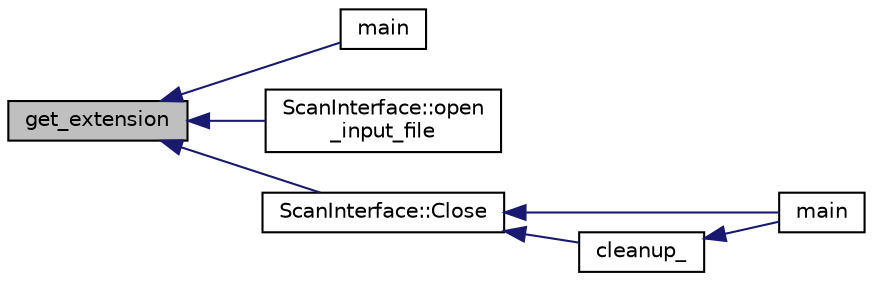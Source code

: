digraph "get_extension"
{
  edge [fontname="Helvetica",fontsize="10",labelfontname="Helvetica",labelfontsize="10"];
  node [fontname="Helvetica",fontsize="10",shape=record];
  rankdir="LR";
  Node1 [label="get_extension",height=0.2,width=0.4,color="black", fillcolor="grey75", style="filled", fontcolor="black"];
  Node1 -> Node2 [dir="back",color="midnightblue",fontsize="10",style="solid",fontname="Helvetica"];
  Node2 [label="main",height=0.2,width=0.4,color="black", fillcolor="white", style="filled",URL="$d7/d75/head_reader_8cpp.html#a0ddf1224851353fc92bfbff6f499fa97"];
  Node1 -> Node3 [dir="back",color="midnightblue",fontsize="10",style="solid",fontname="Helvetica"];
  Node3 [label="ScanInterface::open\l_input_file",height=0.2,width=0.4,color="black", fillcolor="white", style="filled",URL="$d7/dfc/class_scan_interface.html#a42f2cb63a5289a13b8bae2af420838a9",tooltip="Open a new binary input file for reading. "];
  Node1 -> Node4 [dir="back",color="midnightblue",fontsize="10",style="solid",fontname="Helvetica"];
  Node4 [label="ScanInterface::Close",height=0.2,width=0.4,color="black", fillcolor="white", style="filled",URL="$d7/dfc/class_scan_interface.html#ab1729015d477d835de9bd5de45802daa",tooltip="Shutdown cleanly. "];
  Node4 -> Node5 [dir="back",color="midnightblue",fontsize="10",style="solid",fontname="Helvetica"];
  Node5 [label="main",height=0.2,width=0.4,color="black", fillcolor="white", style="filled",URL="$d9/d0e/event_reader_8cpp.html#a0ddf1224851353fc92bfbff6f499fa97"];
  Node4 -> Node6 [dir="back",color="midnightblue",fontsize="10",style="solid",fontname="Helvetica"];
  Node6 [label="cleanup_",height=0.2,width=0.4,color="black", fillcolor="white", style="filled",URL="$d1/dd5/utkscanor_8cpp.html#ae3c5fd76d5f5264e28ad6fca64e90de5",tooltip="Catch the exit call from scanor and clean up c++ objects CRT. "];
  Node6 -> Node5 [dir="back",color="midnightblue",fontsize="10",style="solid",fontname="Helvetica"];
}
